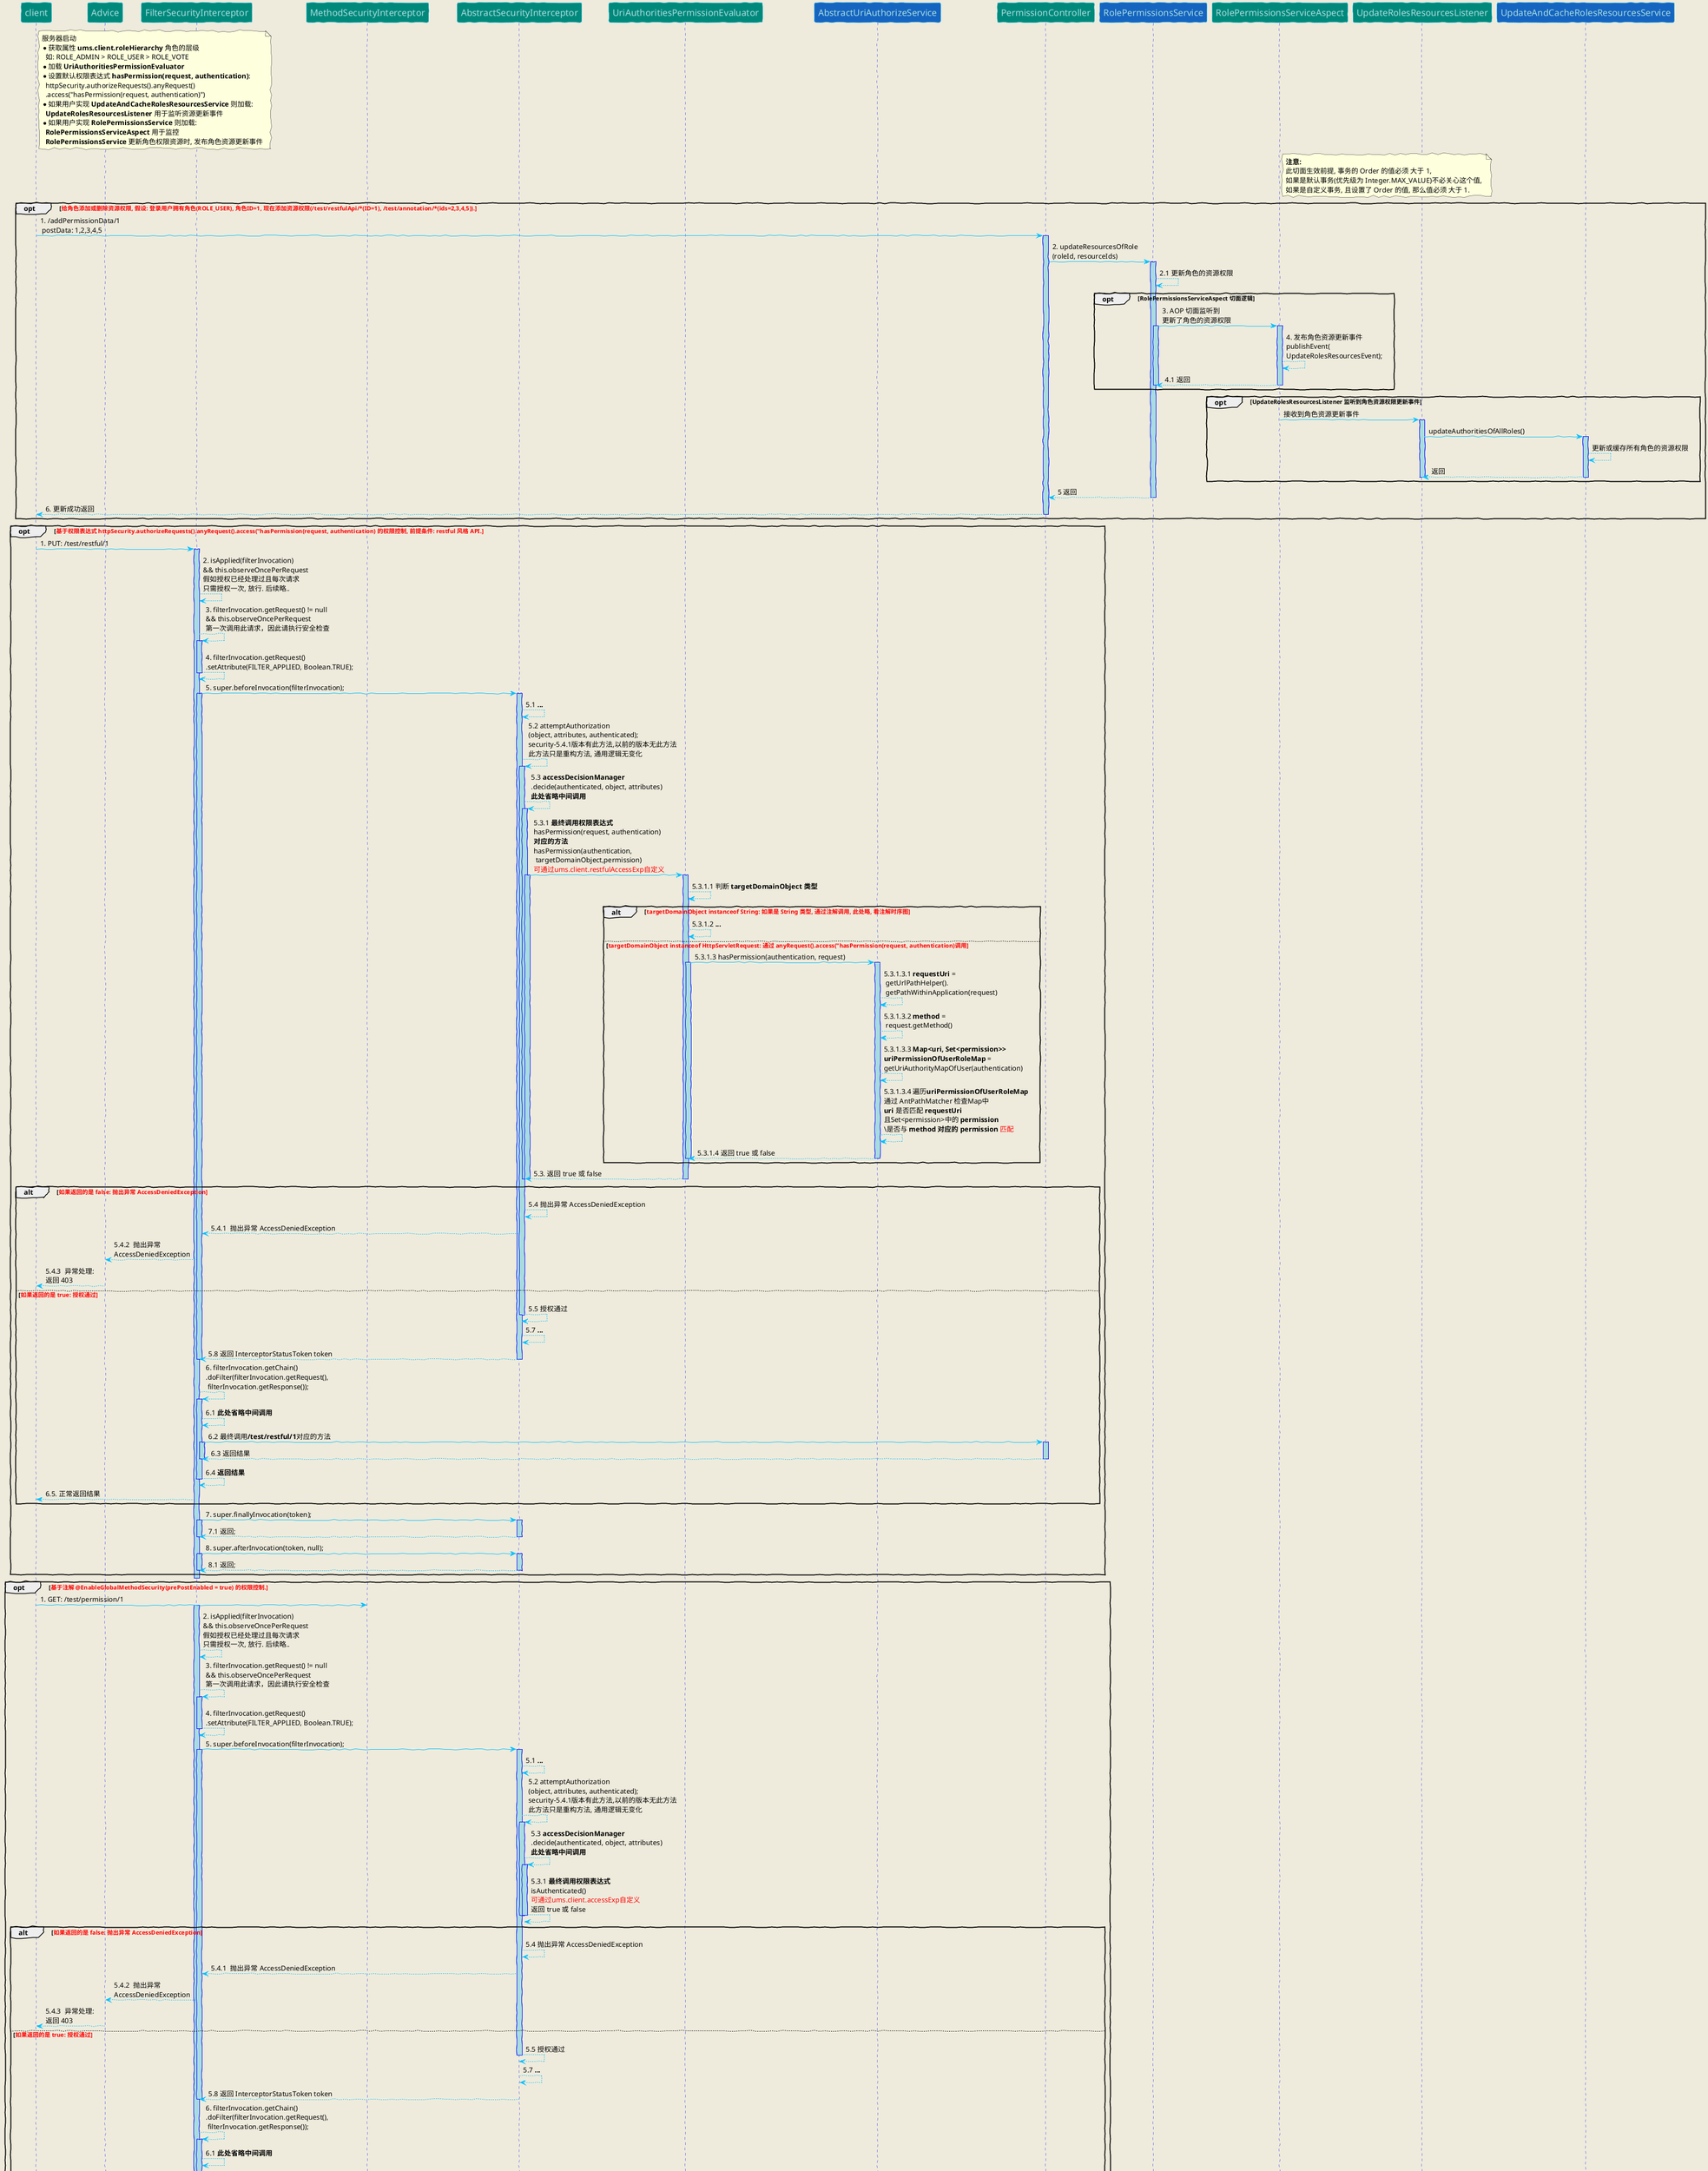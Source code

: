 @startuml

skinparam backgroundColor #EEEBDC
skinparam handwritten true
skinparam sequence {
ArrowColor DeepSkyBlue
ActorBorderColor DeepSkyBlue
LifeLineBorderColor blue
LifeLineBackgroundColor #A9DCDF
ParticipantBorderColor DeepSkyBlue
ParticipantBackgroundColor #00897b
ParticipantFontName Impact
ParticipantFontSize 17
ParticipantFontColor #A9DCDF
ActorBackgroundColor aqua
ActorFontColor DeepSkyBlue
ActorFontSize 17
ActorFontName Aapex
}

participant "client"
note right client: 服务器启动\n\
* 获取属性 **ums.client.roleHierarchy** 角色的层级\n\
  如: ROLE_ADMIN > ROLE_USER > ROLE_VOTE\n\
* 加载 **UriAuthoritiesPermissionEvaluator**\n\
* 设置默认权限表达式 **hasPermission(request, authentication)**:\n\
  httpSecurity.authorizeRequests().anyRequest()\n\
  .access("hasPermission(request, authentication)")\n\
* 如果用户实现 **UpdateAndCacheRolesResourcesService** 则加载:\n\
  **UpdateRolesResourcesListener** 用于监听资源更新事件\n\
* 如果用户实现 **RolePermissionsService** 则加载:\n\
  **RolePermissionsServiceAspect** 用于监控\n\
  **RolePermissionsService** 更新角色权限资源时, 发布角色资源更新事件


participant "Advice"
participant "FilterSecurityInterceptor"
participant "MethodSecurityInterceptor"
participant "AbstractSecurityInterceptor"
participant "UriAuthoritiesPermissionEvaluator"
participant "AbstractUriAuthorizeService" #1565c0
participant "PermissionController"
participant "RolePermissionsService" #1565c0
participant "RolePermissionsServiceAspect"
participant "UpdateRolesResourcesListener"
participant "UpdateAndCacheRolesResourcesService" #1565c0

note right RolePermissionsServiceAspect: **注意:**\n\
此切面生效前提, 事务的 Order 的值必须 大于 1, \n\
如果是默认事务(优先级为 Integer.MAX_VALUE)不必关心这个值, \n\
如果是自定义事务, 且设置了 Order 的值, 那么值必须 大于 1.

opt <font color=red>给角色添加或删除资源权限, 假设: 登录用户拥有角色(ROLE_USER), 角色ID=1, 现在添加资源权限(/test/restfulApi/*(ID=1), /test/annotation/*(ids=2,3,4,5)).
client -> PermissionController: 1. /addPermissionData/1 \n postData: 1,2,3,4,5
activate PermissionController
PermissionController -> RolePermissionsService: 2. updateResourcesOfRole\n(roleId, resourceIds)
activate RolePermissionsService
RolePermissionsService --> RolePermissionsService: 2.1 更新角色的资源权限
opt RolePermissionsServiceAspect 切面逻辑
RolePermissionsService -> RolePermissionsServiceAspect: 3. AOP 切面监听到\n更新了角色的资源权限
activate RolePermissionsService
activate RolePermissionsServiceAspect
RolePermissionsServiceAspect --> RolePermissionsServiceAspect: 4. 发布角色资源更新事件\n\
publishEvent(\n\
UpdateRolesResourcesEvent);
RolePermissionsServiceAspect --> RolePermissionsService: 4.1 返回
deactivate RolePermissionsService
deactivate RolePermissionsServiceAspect
end
opt UpdateRolesResourcesListener 监听到角色资源权限更新事件
RolePermissionsServiceAspect -> UpdateRolesResourcesListener: 接收到角色资源更新事件
activate UpdateRolesResourcesListener
UpdateRolesResourcesListener -> UpdateAndCacheRolesResourcesService: updateAuthoritiesOfAllRoles()
activate UpdateAndCacheRolesResourcesService
UpdateAndCacheRolesResourcesService --> UpdateAndCacheRolesResourcesService: 更新或缓存所有角色的资源权限
UpdateAndCacheRolesResourcesService --> UpdateRolesResourcesListener: 返回
deactivate UpdateAndCacheRolesResourcesService
deactivate UpdateRolesResourcesListener
end
RolePermissionsService --> PermissionController: 5 返回
deactivate RolePermissionsService
PermissionController --> client: 6. 更新成功返回
deactivate PermissionController
end


opt <font color=red>基于权限表达式 httpSecurity.authorizeRequests().anyRequest().access("hasPermission(request, authentication) \
的权限控制, 前提条件: restful 风格 API.
client -> FilterSecurityInterceptor: 1. PUT: /test/restful/1
activate FilterSecurityInterceptor
FilterSecurityInterceptor --> FilterSecurityInterceptor: 2. isApplied(filterInvocation) \n\
&& this.observeOncePerRequest\n\
假如授权已经处理过且每次请求\n只需授权一次, 放行. 后续略..
FilterSecurityInterceptor --> FilterSecurityInterceptor: 3. filterInvocation.getRequest() != null\n\
&& this.observeOncePerRequest\n\
第一次调用此请求，因此请执行安全检查
activate FilterSecurityInterceptor
FilterSecurityInterceptor --> FilterSecurityInterceptor: 4. filterInvocation.getRequest()\n\
.setAttribute(FILTER_APPLIED, Boolean.TRUE);
deactivate FilterSecurityInterceptor

FilterSecurityInterceptor -> AbstractSecurityInterceptor: 5. super.beforeInvocation(filterInvocation);
activate FilterSecurityInterceptor
activate AbstractSecurityInterceptor
AbstractSecurityInterceptor --> AbstractSecurityInterceptor: 5.1 **...**
AbstractSecurityInterceptor --> AbstractSecurityInterceptor: 5.2 attemptAuthorization\n\
(object, attributes, authenticated);\n\
security-5.4.1版本有此方法,以前的版本无此方法\n\
此方法只是重构方法, 通用逻辑无变化
activate AbstractSecurityInterceptor
AbstractSecurityInterceptor --> AbstractSecurityInterceptor: 5.3 **accessDecisionManager**\n\
.decide(authenticated, object, attributes)\n**此处省略中间调用**
activate AbstractSecurityInterceptor
AbstractSecurityInterceptor -> UriAuthoritiesPermissionEvaluator: 5.3.1 **最终调用权限表达式**\n\
hasPermission(request, authentication)\n\
**对应的方法**\n\
hasPermission(authentication,\n targetDomainObject,permission)\n\
<font color=red>可通过ums.client.restfulAccessExp自定义
activate AbstractSecurityInterceptor
activate UriAuthoritiesPermissionEvaluator
UriAuthoritiesPermissionEvaluator --> UriAuthoritiesPermissionEvaluator: 5.3.1.1 判断 **targetDomainObject 类型**
alt <font color=red>targetDomainObject instanceof String: 如果是 String 类型, 通过注解调用, 此处略, 看注解时序图
UriAuthoritiesPermissionEvaluator --> UriAuthoritiesPermissionEvaluator: 5.3.1.2 **...**
else <font color=red>targetDomainObject instanceof HttpServletRequest: 通过 anyRequest().access("hasPermission(request, authentication)调用
UriAuthoritiesPermissionEvaluator -> AbstractUriAuthorizeService: 5.3.1.3 hasPermission(authentication, request)
activate UriAuthoritiesPermissionEvaluator
activate AbstractUriAuthorizeService
AbstractUriAuthorizeService --> AbstractUriAuthorizeService: 5.3.1.3.1 **requestUri** =\n\
 getUrlPathHelper().\n getPathWithinApplication(request)
AbstractUriAuthorizeService --> AbstractUriAuthorizeService: 5.3.1.3.2 **method** =\n\
 request.getMethod()
AbstractUriAuthorizeService --> AbstractUriAuthorizeService: 5.3.1.3.3 **Map<uri, Set<permission>>**\n\
**uriPermissionOfUserRoleMap** =\n\
getUriAuthorityMapOfUser(authentication)
AbstractUriAuthorizeService --> AbstractUriAuthorizeService: 5.3.1.3.4 遍历**uriPermissionOfUserRoleMap**\n\
通过 AntPathMatcher 检查Map中 \n**uri** 是否匹配 **requestUri**\n\
且Set<permission>中的 **permission** \n\是否与 **method 对应的 permission** <font color=red>匹配



AbstractUriAuthorizeService --> UriAuthoritiesPermissionEvaluator: 5.3.1.4 返回 true 或 false
deactivate AbstractUriAuthorizeService
deactivate UriAuthoritiesPermissionEvaluator
end
UriAuthoritiesPermissionEvaluator --> AbstractSecurityInterceptor: 5.3. 返回 true 或 false
deactivate UriAuthoritiesPermissionEvaluator
deactivate AbstractSecurityInterceptor
deactivate AbstractSecurityInterceptor
alt <font color=red>如果返回的是 false: 抛出异常 AccessDeniedException
AbstractSecurityInterceptor --> AbstractSecurityInterceptor: 5.4 抛出异常 AccessDeniedException
AbstractSecurityInterceptor --> FilterSecurityInterceptor: 5.4.1  抛出异常 AccessDeniedException
FilterSecurityInterceptor --> Advice: 5.4.2  抛出异常 \nAccessDeniedException
Advice --> client: 5.4.3  异常处理: \n返回 403
else <font color=red>如果返回的是 true: 授权通过
AbstractSecurityInterceptor --> AbstractSecurityInterceptor: 5.5 授权通过
deactivate AbstractSecurityInterceptor
AbstractSecurityInterceptor --> AbstractSecurityInterceptor: 5.7 **...**
AbstractSecurityInterceptor --> FilterSecurityInterceptor: 5.8 返回 InterceptorStatusToken token
deactivate AbstractSecurityInterceptor
deactivate FilterSecurityInterceptor

FilterSecurityInterceptor --> FilterSecurityInterceptor: 6. filterInvocation.getChain()\n\
.doFilter(filterInvocation.getRequest(), \n filterInvocation.getResponse());
activate FilterSecurityInterceptor
FilterSecurityInterceptor --> FilterSecurityInterceptor: 6.1 **此处省略中间调用**
FilterSecurityInterceptor -> PermissionController: 6.2 最终调用**/test/restful/1**对应的方法
activate FilterSecurityInterceptor
activate PermissionController
PermissionController --> FilterSecurityInterceptor: 6.3 返回结果
deactivate PermissionController
deactivate FilterSecurityInterceptor
FilterSecurityInterceptor --> FilterSecurityInterceptor: 6.4 **返回结果**
deactivate FilterSecurityInterceptor
FilterSecurityInterceptor --> client: 6.5. 正常返回结果
end

FilterSecurityInterceptor -> AbstractSecurityInterceptor: 7. super.finallyInvocation(token);
activate FilterSecurityInterceptor
activate AbstractSecurityInterceptor
AbstractSecurityInterceptor --> FilterSecurityInterceptor: 7.1 返回;
deactivate FilterSecurityInterceptor
deactivate AbstractSecurityInterceptor
FilterSecurityInterceptor -> AbstractSecurityInterceptor: 8. super.afterInvocation(token, null);
activate FilterSecurityInterceptor
activate AbstractSecurityInterceptor
AbstractSecurityInterceptor --> FilterSecurityInterceptor: 8.1 返回;
deactivate FilterSecurityInterceptor
deactivate AbstractSecurityInterceptor
end
deactivate FilterSecurityInterceptor


opt <font color=red>基于注解 @EnableGlobalMethodSecurity(prePostEnabled = true) 的权限控制.
client -> MethodSecurityInterceptor: 1. GET: /test/permission/1
activate FilterSecurityInterceptor
FilterSecurityInterceptor --> FilterSecurityInterceptor: 2. isApplied(filterInvocation) \n\
&& this.observeOncePerRequest\n\
假如授权已经处理过且每次请求\n只需授权一次, 放行. 后续略..
FilterSecurityInterceptor --> FilterSecurityInterceptor: 3. filterInvocation.getRequest() != null\n\
&& this.observeOncePerRequest\n\
第一次调用此请求，因此请执行安全检查
activate FilterSecurityInterceptor
FilterSecurityInterceptor --> FilterSecurityInterceptor: 4. filterInvocation.getRequest()\n\
.setAttribute(FILTER_APPLIED, Boolean.TRUE);
deactivate FilterSecurityInterceptor

FilterSecurityInterceptor -> AbstractSecurityInterceptor: 5. super.beforeInvocation(filterInvocation);
activate FilterSecurityInterceptor
activate AbstractSecurityInterceptor
AbstractSecurityInterceptor --> AbstractSecurityInterceptor: 5.1 **...**
AbstractSecurityInterceptor --> AbstractSecurityInterceptor: 5.2 attemptAuthorization\n\
(object, attributes, authenticated);\n\
security-5.4.1版本有此方法,以前的版本无此方法\n\
此方法只是重构方法, 通用逻辑无变化

activate AbstractSecurityInterceptor
AbstractSecurityInterceptor --> AbstractSecurityInterceptor: 5.3 **accessDecisionManager**\n\
.decide(authenticated, object, attributes)\n**此处省略中间调用**
activate AbstractSecurityInterceptor
AbstractSecurityInterceptor --> AbstractSecurityInterceptor: 5.3.1 **最终调用权限表达式**\n\
isAuthenticated()\n\
<font color=red>可通过ums.client.accessExp自定义\n\
返回 true 或 false
deactivate UriAuthoritiesPermissionEvaluator
deactivate AbstractSecurityInterceptor
deactivate AbstractSecurityInterceptor
alt <font color=red>如果返回的是 false: 抛出异常 AccessDeniedException
AbstractSecurityInterceptor --> AbstractSecurityInterceptor: 5.4 抛出异常 AccessDeniedException
AbstractSecurityInterceptor --> FilterSecurityInterceptor: 5.4.1  抛出异常 AccessDeniedException
FilterSecurityInterceptor --> Advice: 5.4.2  抛出异常 \nAccessDeniedException
Advice --> client: 5.4.3  异常处理: \n返回 403
else <font color=red>如果返回的是 true: 授权通过
AbstractSecurityInterceptor --> AbstractSecurityInterceptor: 5.5 授权通过
deactivate AbstractSecurityInterceptor
AbstractSecurityInterceptor --> AbstractSecurityInterceptor: 5.7 **...**
AbstractSecurityInterceptor --> FilterSecurityInterceptor: 5.8 返回 InterceptorStatusToken token
deactivate AbstractSecurityInterceptor
deactivate FilterSecurityInterceptor

FilterSecurityInterceptor --> FilterSecurityInterceptor: 6. filterInvocation.getChain()\n\
.doFilter(filterInvocation.getRequest(), \n filterInvocation.getResponse());
activate FilterSecurityInterceptor
FilterSecurityInterceptor --> FilterSecurityInterceptor: 6.1 **此处省略中间调用**

FilterSecurityInterceptor -> MethodSecurityInterceptor: 6.2 invoke(MethodInvocation mi)
activate FilterSecurityInterceptor
activate MethodSecurityInterceptor
MethodSecurityInterceptor -> AbstractSecurityInterceptor: 6.2.1 super.beforeInvocation(mi);
activate MethodSecurityInterceptor
activate AbstractSecurityInterceptor
AbstractSecurityInterceptor --> AbstractSecurityInterceptor: 6.2.1.1 **...**
AbstractSecurityInterceptor --> AbstractSecurityInterceptor: 6.2.1.2 attemptAuthorization\n\
(object, attributes, authenticated);\n\
security-5.4.1版本有此方法,以前的版本无此方法\n\
此方法只是重构方法, 通用逻辑无变化
activate AbstractSecurityInterceptor
AbstractSecurityInterceptor --> AbstractSecurityInterceptor: 6.2.1.3 **accessDecisionManager**\n\
.decide(authenticated, object, attributes)\n**此处省略中间调用**
activate AbstractSecurityInterceptor
AbstractSecurityInterceptor -> UriAuthoritiesPermissionEvaluator: 6.2.1.4 **最终调用注释中的权限表达式**\n\
<font color=red>@PreAuthorize("\n\
<font color=red>hasPermission('/test/permission/*', 'add')")\n\
**对应的方法**\n\
hasPermission(authentication,\n targetDomainObject,permission)\n\

activate AbstractSecurityInterceptor
activate UriAuthoritiesPermissionEvaluator
UriAuthoritiesPermissionEvaluator --> UriAuthoritiesPermissionEvaluator: 6.2.1.4.1 判断 **targetDomainObject 类型**
alt <font color=red>targetDomainObject instanceof HttpServletRequest: \n\
<font color=red>通过 anyRequest().access("hasPermission(request, authentication)调用, 此处略, 看基于权限表达式权限控制时序图
UriAuthoritiesPermissionEvaluator --> UriAuthoritiesPermissionEvaluator: 6.2.1.4.2 **...**
else <font color=red>targetDomainObject instanceof String: 如果是 String 类型, 通过注解调用
UriAuthoritiesPermissionEvaluator -> AbstractUriAuthorizeService: 6.2.1.4.3 \n\
hasPermission(authentication, requestUri, permission)

activate UriAuthoritiesPermissionEvaluator
activate AbstractUriAuthorizeService
AbstractUriAuthorizeService --> AbstractUriAuthorizeService: 6.2.1.4.3.1 **Map<uri, Set<permission>>**\n\
**uriPermissionOfUserRoleMap** =\n\
getUriAuthorityMapOfUser(authentication)
AbstractUriAuthorizeService --> AbstractUriAuthorizeService: 6.2.1.4.3.2 遍历**uriPermissionOfUserRoleMap**\n\
通过 AntPathMatcher 检查Map中 \n**uri** 是否匹配 **requestUri**\n\
且Set<permission>中的 **permission** \n\是否与 **permission** <font color=red>匹配

AbstractUriAuthorizeService --> UriAuthoritiesPermissionEvaluator: 6.2.1.4.4 返回 true 或 false
deactivate AbstractUriAuthorizeService
deactivate UriAuthoritiesPermissionEvaluator

end
UriAuthoritiesPermissionEvaluator --> AbstractSecurityInterceptor: 6.2.1.5 返回 true 或 false
deactivate UriAuthoritiesPermissionEvaluator
deactivate AbstractSecurityInterceptor
deactivate AbstractSecurityInterceptor
deactivate AbstractSecurityInterceptor

alt <font color=red>如果返回的是 false: 抛出异常 AccessDeniedException
AbstractSecurityInterceptor --> AbstractSecurityInterceptor: 6.2.1.6 如果返回的是 false: \n抛出异常 AccessDeniedException
AbstractSecurityInterceptor --> MethodSecurityInterceptor: 6.2.2  抛出异常 AccessDeniedException
MethodSecurityInterceptor --> FilterSecurityInterceptor: 6.2.2.1  抛出异常 AccessDeniedException
FilterSecurityInterceptor --> Advice: 6.2.2.2  抛出异常 \nAccessDeniedException
Advice --> client: 6.2.2.3  异常处理: \n返回 403
else <font color=red>如果返回的是 true: 授权通过
AbstractSecurityInterceptor --> AbstractSecurityInterceptor: 6.2.1.7 如果返回的是 true: 授权通过
AbstractSecurityInterceptor --> MethodSecurityInterceptor: 6.2.3 返回 InterceptorStatusToken token
deactivate AbstractSecurityInterceptor

MethodSecurityInterceptor -> MethodSecurityInterceptor: 6.2.4  mi.proceed()
activate MethodSecurityInterceptor
MethodSecurityInterceptor -> PermissionController: 6.2.4.1 最终调用**/test/permission/1**对应的方法
activate MethodSecurityInterceptor
activate PermissionController
PermissionController --> MethodSecurityInterceptor: 6.2.4.2 返回结果 result
deactivate MethodSecurityInterceptor
deactivate PermissionController
deactivate MethodSecurityInterceptor

MethodSecurityInterceptor -> AbstractSecurityInterceptor: 6.2.5 super.finallyInvocation(token);
activate MethodSecurityInterceptor
activate AbstractSecurityInterceptor


AbstractSecurityInterceptor --> MethodSecurityInterceptor: 6.2.5.1 返回;
deactivate MethodSecurityInterceptor
deactivate AbstractSecurityInterceptor
MethodSecurityInterceptor -> AbstractSecurityInterceptor: 6.2.6 super.afterInvocation(token, result);
activate MethodSecurityInterceptor
activate AbstractSecurityInterceptor
AbstractSecurityInterceptor --> MethodSecurityInterceptor: 6.2.6.1 返回结果 result;
deactivate MethodSecurityInterceptor
deactivate AbstractSecurityInterceptor

MethodSecurityInterceptor --> FilterSecurityInterceptor: 6.3 返回结果 result
deactivate MethodSecurityInterceptor
deactivate FilterSecurityInterceptor
FilterSecurityInterceptor --> FilterSecurityInterceptor: 6.4 **返回结果 result**
deactivate FilterSecurityInterceptor
FilterSecurityInterceptor --> client: 6.5. 正常返回结果\n       result
end
end

FilterSecurityInterceptor -> AbstractSecurityInterceptor: 7. super.finallyInvocation(token);
activate FilterSecurityInterceptor
activate AbstractSecurityInterceptor
AbstractSecurityInterceptor --> FilterSecurityInterceptor: 7.1 返回;
deactivate FilterSecurityInterceptor
deactivate AbstractSecurityInterceptor
FilterSecurityInterceptor -> AbstractSecurityInterceptor: 8. super.afterInvocation(token, null);
activate FilterSecurityInterceptor
activate AbstractSecurityInterceptor
AbstractSecurityInterceptor --> FilterSecurityInterceptor: 8.1 返回;
deactivate FilterSecurityInterceptor
deactivate AbstractSecurityInterceptor
end
deactivate FilterSecurityInterceptor


@enduml